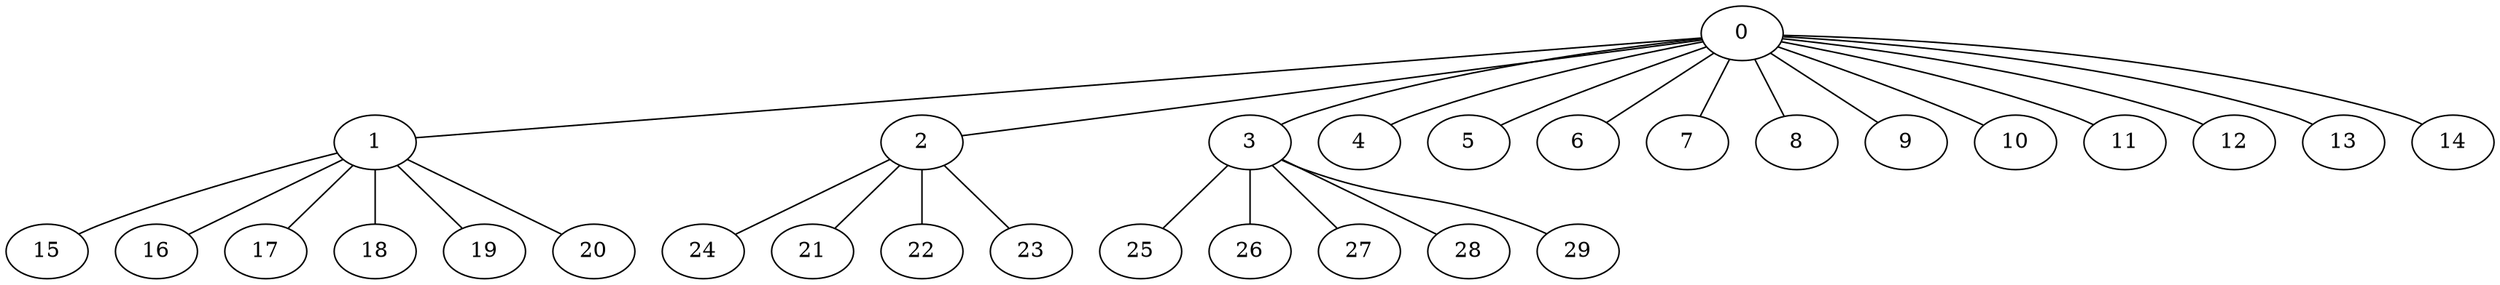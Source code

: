 
graph graphname {
    0 -- 1
0 -- 2
0 -- 3
0 -- 4
0 -- 5
0 -- 6
0 -- 7
0 -- 8
0 -- 9
0 -- 10
0 -- 11
0 -- 12
0 -- 13
0 -- 14
1 -- 15
1 -- 16
1 -- 17
1 -- 18
1 -- 19
1 -- 20
2 -- 24
2 -- 21
2 -- 22
2 -- 23
3 -- 25
3 -- 26
3 -- 27
3 -- 28
3 -- 29

}
